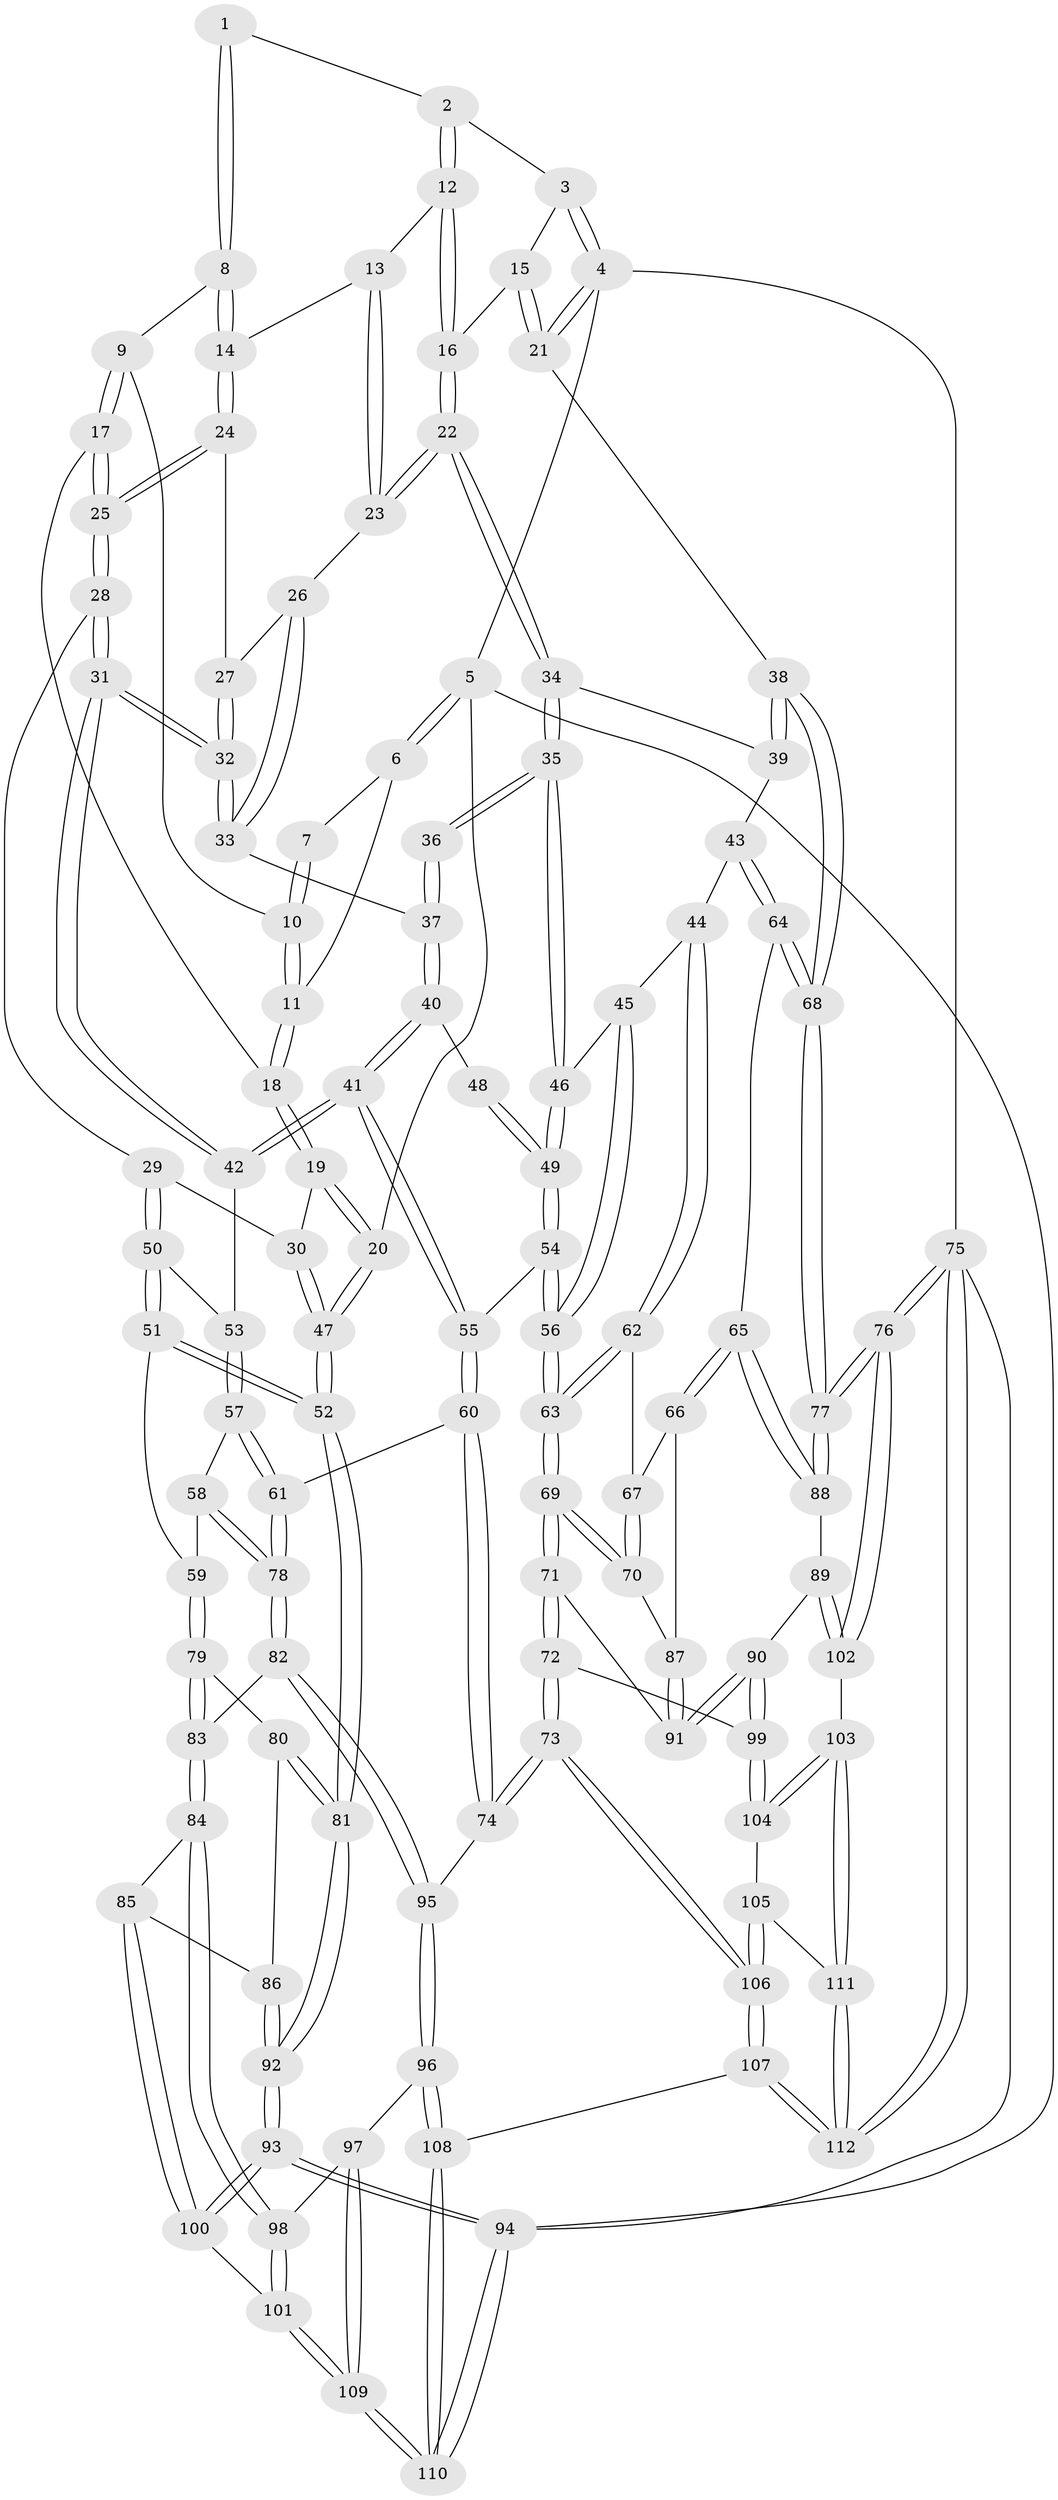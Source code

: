 // coarse degree distribution, {3: 0.19642857142857142, 4: 0.30357142857142855, 7: 0.03571428571428571, 5: 0.3392857142857143, 6: 0.07142857142857142, 8: 0.05357142857142857}
// Generated by graph-tools (version 1.1) at 2025/05/03/04/25 22:05:17]
// undirected, 112 vertices, 277 edges
graph export_dot {
graph [start="1"]
  node [color=gray90,style=filled];
  1 [pos="+0.625416302193197+0"];
  2 [pos="+0.6590312574986508+0"];
  3 [pos="+0.865104510541568+0"];
  4 [pos="+1+0"];
  5 [pos="+0+0"];
  6 [pos="+0.19381230024187143+0"];
  7 [pos="+0.5528055669931917+0"];
  8 [pos="+0.5426322105723502+0.21019746647807974"];
  9 [pos="+0.4848397024648486+0.15311080395398663"];
  10 [pos="+0.4751948945237166+0.09777007388259464"];
  11 [pos="+0.2887647533675147+0.1354748989053883"];
  12 [pos="+0.6687048573672196+0.10860372580721765"];
  13 [pos="+0.5800903797998059+0.21239918436584862"];
  14 [pos="+0.5443497554419174+0.21304194825268236"];
  15 [pos="+0.8780775922514724+0.14548393109597893"];
  16 [pos="+0.7863014484080737+0.27245271312516056"];
  17 [pos="+0.3654979661656383+0.21525016155493046"];
  18 [pos="+0.28837939451858846+0.15925078651084937"];
  19 [pos="+0.1606813397847305+0.29420213727477534"];
  20 [pos="+0+0"];
  21 [pos="+1+0.32844346519993556"];
  22 [pos="+0.7830749047489224+0.2874941913569981"];
  23 [pos="+0.6669487364139337+0.2775032958741576"];
  24 [pos="+0.5268652657557442+0.24147367588840107"];
  25 [pos="+0.39074718979826206+0.26007387103938334"];
  26 [pos="+0.5964297766432273+0.34031748494622305"];
  27 [pos="+0.5267630480165028+0.25293793208847076"];
  28 [pos="+0.39045436846990933+0.36367661419325364"];
  29 [pos="+0.18951333301446033+0.353683420720554"];
  30 [pos="+0.16195870252620545+0.3184437233107089"];
  31 [pos="+0.43246055529047445+0.4113639848472356"];
  32 [pos="+0.4896471761532918+0.3593356758809473"];
  33 [pos="+0.5921221610425594+0.3514435312269743"];
  34 [pos="+0.7850321675590819+0.293192398231612"];
  35 [pos="+0.7306292015047434+0.4009582668711929"];
  36 [pos="+0.7022648959631403+0.4071676738538529"];
  37 [pos="+0.6020635684356067+0.3776513877793667"];
  38 [pos="+1+0.3384779357513596"];
  39 [pos="+0.888968952272576+0.3575254425452887"];
  40 [pos="+0.5735851665951532+0.44409731566630534"];
  41 [pos="+0.5160484179333023+0.5034102308508813"];
  42 [pos="+0.43732633808734206+0.4411057047640198"];
  43 [pos="+0.8757353780797748+0.5218102976967852"];
  44 [pos="+0.8631537371367175+0.5252632524967398"];
  45 [pos="+0.7482564717116026+0.46829828888194724"];
  46 [pos="+0.7373301234508957+0.4297869579356573"];
  47 [pos="+0+0.5146574857430943"];
  48 [pos="+0.6645820547477653+0.43589008876868457"];
  49 [pos="+0.6286353193337292+0.5171217685421919"];
  50 [pos="+0.20347256692961183+0.45045499860848376"];
  51 [pos="+0.17061366963665447+0.5308185254337184"];
  52 [pos="+0+0.5561054846663985"];
  53 [pos="+0.355510305501523+0.5034194222797046"];
  54 [pos="+0.6095352148684476+0.5533078684060894"];
  55 [pos="+0.5344297583939971+0.5396920824140529"];
  56 [pos="+0.679905743512116+0.5880535432078111"];
  57 [pos="+0.3337206492807218+0.586627979833172"];
  58 [pos="+0.22997803441809983+0.6054756451440074"];
  59 [pos="+0.20516829462758654+0.6015405810682446"];
  60 [pos="+0.47848621727912094+0.6679268454106587"];
  61 [pos="+0.38225134297696095+0.6498440128814147"];
  62 [pos="+0.8379308260932661+0.5555268194259216"];
  63 [pos="+0.6912538673687112+0.6064379072623741"];
  64 [pos="+0.9839812606511797+0.5736298662067167"];
  65 [pos="+0.8966353120080897+0.6796537291729745"];
  66 [pos="+0.875542077616642+0.6755804135873079"];
  67 [pos="+0.8354141070037002+0.5769831942403211"];
  68 [pos="+1+0.5550286025356166"];
  69 [pos="+0.7086747255747113+0.6986883807519154"];
  70 [pos="+0.7968250773118986+0.6752937917119113"];
  71 [pos="+0.7005657256759195+0.7209987278383914"];
  72 [pos="+0.6781069692564153+0.7553499035669491"];
  73 [pos="+0.5830512118044876+0.8214442436840503"];
  74 [pos="+0.5332455725408856+0.7985244954559712"];
  75 [pos="+1+1"];
  76 [pos="+1+0.7481425924311482"];
  77 [pos="+1+0.6419450010689041"];
  78 [pos="+0.30763595466525057+0.7334530158352691"];
  79 [pos="+0.19739484848457525+0.6155573806122836"];
  80 [pos="+0.17462117567392055+0.6378441890518025"];
  81 [pos="+0+0.5629050935331765"];
  82 [pos="+0.3067961181153266+0.7358049061722933"];
  83 [pos="+0.24310709208867262+0.7576934069872014"];
  84 [pos="+0.2176159864265106+0.7794789950734623"];
  85 [pos="+0.1478030669025084+0.7713437577127504"];
  86 [pos="+0.10656251952032188+0.7300514534946158"];
  87 [pos="+0.8155341103898414+0.6777130776420072"];
  88 [pos="+0.9051968715790184+0.7158036429012541"];
  89 [pos="+0.9155129001727043+0.7913955900221916"];
  90 [pos="+0.8909432675878297+0.7926341850956217"];
  91 [pos="+0.8551119873043773+0.7723691849108283"];
  92 [pos="+0+0.6941412437614646"];
  93 [pos="+0+1"];
  94 [pos="+0+1"];
  95 [pos="+0.395076563705472+0.8496969344370928"];
  96 [pos="+0.38709075812515+0.8598051277811476"];
  97 [pos="+0.34777693402701565+0.8758516376233457"];
  98 [pos="+0.2527613244579268+0.8751636142352195"];
  99 [pos="+0.7997317505902833+0.843826679611253"];
  100 [pos="+0.11214924502752953+0.9126764886396046"];
  101 [pos="+0.20701996288016777+0.9270132188728603"];
  102 [pos="+0.9388490762993148+0.8083974778195783"];
  103 [pos="+0.9097729023267689+0.9537340936217908"];
  104 [pos="+0.8023059293431807+0.8832784492022245"];
  105 [pos="+0.7090252162482712+0.9600889725826117"];
  106 [pos="+0.6257706349286593+0.9921693879504115"];
  107 [pos="+0.5933598902931415+1"];
  108 [pos="+0.45698594980495444+1"];
  109 [pos="+0.2730284787553073+1"];
  110 [pos="+0.30289976795396895+1"];
  111 [pos="+0.9151935197781834+0.9774359780245796"];
  112 [pos="+1+1"];
  1 -- 2;
  1 -- 8;
  1 -- 8;
  2 -- 3;
  2 -- 12;
  2 -- 12;
  3 -- 4;
  3 -- 4;
  3 -- 15;
  4 -- 5;
  4 -- 21;
  4 -- 21;
  4 -- 75;
  5 -- 6;
  5 -- 6;
  5 -- 20;
  5 -- 94;
  6 -- 7;
  6 -- 11;
  7 -- 10;
  7 -- 10;
  8 -- 9;
  8 -- 14;
  8 -- 14;
  9 -- 10;
  9 -- 17;
  9 -- 17;
  10 -- 11;
  10 -- 11;
  11 -- 18;
  11 -- 18;
  12 -- 13;
  12 -- 16;
  12 -- 16;
  13 -- 14;
  13 -- 23;
  13 -- 23;
  14 -- 24;
  14 -- 24;
  15 -- 16;
  15 -- 21;
  15 -- 21;
  16 -- 22;
  16 -- 22;
  17 -- 18;
  17 -- 25;
  17 -- 25;
  18 -- 19;
  18 -- 19;
  19 -- 20;
  19 -- 20;
  19 -- 30;
  20 -- 47;
  20 -- 47;
  21 -- 38;
  22 -- 23;
  22 -- 23;
  22 -- 34;
  22 -- 34;
  23 -- 26;
  24 -- 25;
  24 -- 25;
  24 -- 27;
  25 -- 28;
  25 -- 28;
  26 -- 27;
  26 -- 33;
  26 -- 33;
  27 -- 32;
  27 -- 32;
  28 -- 29;
  28 -- 31;
  28 -- 31;
  29 -- 30;
  29 -- 50;
  29 -- 50;
  30 -- 47;
  30 -- 47;
  31 -- 32;
  31 -- 32;
  31 -- 42;
  31 -- 42;
  32 -- 33;
  32 -- 33;
  33 -- 37;
  34 -- 35;
  34 -- 35;
  34 -- 39;
  35 -- 36;
  35 -- 36;
  35 -- 46;
  35 -- 46;
  36 -- 37;
  36 -- 37;
  37 -- 40;
  37 -- 40;
  38 -- 39;
  38 -- 39;
  38 -- 68;
  38 -- 68;
  39 -- 43;
  40 -- 41;
  40 -- 41;
  40 -- 48;
  41 -- 42;
  41 -- 42;
  41 -- 55;
  41 -- 55;
  42 -- 53;
  43 -- 44;
  43 -- 64;
  43 -- 64;
  44 -- 45;
  44 -- 62;
  44 -- 62;
  45 -- 46;
  45 -- 56;
  45 -- 56;
  46 -- 49;
  46 -- 49;
  47 -- 52;
  47 -- 52;
  48 -- 49;
  48 -- 49;
  49 -- 54;
  49 -- 54;
  50 -- 51;
  50 -- 51;
  50 -- 53;
  51 -- 52;
  51 -- 52;
  51 -- 59;
  52 -- 81;
  52 -- 81;
  53 -- 57;
  53 -- 57;
  54 -- 55;
  54 -- 56;
  54 -- 56;
  55 -- 60;
  55 -- 60;
  56 -- 63;
  56 -- 63;
  57 -- 58;
  57 -- 61;
  57 -- 61;
  58 -- 59;
  58 -- 78;
  58 -- 78;
  59 -- 79;
  59 -- 79;
  60 -- 61;
  60 -- 74;
  60 -- 74;
  61 -- 78;
  61 -- 78;
  62 -- 63;
  62 -- 63;
  62 -- 67;
  63 -- 69;
  63 -- 69;
  64 -- 65;
  64 -- 68;
  64 -- 68;
  65 -- 66;
  65 -- 66;
  65 -- 88;
  65 -- 88;
  66 -- 67;
  66 -- 87;
  67 -- 70;
  67 -- 70;
  68 -- 77;
  68 -- 77;
  69 -- 70;
  69 -- 70;
  69 -- 71;
  69 -- 71;
  70 -- 87;
  71 -- 72;
  71 -- 72;
  71 -- 91;
  72 -- 73;
  72 -- 73;
  72 -- 99;
  73 -- 74;
  73 -- 74;
  73 -- 106;
  73 -- 106;
  74 -- 95;
  75 -- 76;
  75 -- 76;
  75 -- 112;
  75 -- 112;
  75 -- 94;
  76 -- 77;
  76 -- 77;
  76 -- 102;
  76 -- 102;
  77 -- 88;
  77 -- 88;
  78 -- 82;
  78 -- 82;
  79 -- 80;
  79 -- 83;
  79 -- 83;
  80 -- 81;
  80 -- 81;
  80 -- 86;
  81 -- 92;
  81 -- 92;
  82 -- 83;
  82 -- 95;
  82 -- 95;
  83 -- 84;
  83 -- 84;
  84 -- 85;
  84 -- 98;
  84 -- 98;
  85 -- 86;
  85 -- 100;
  85 -- 100;
  86 -- 92;
  86 -- 92;
  87 -- 91;
  87 -- 91;
  88 -- 89;
  89 -- 90;
  89 -- 102;
  89 -- 102;
  90 -- 91;
  90 -- 91;
  90 -- 99;
  90 -- 99;
  92 -- 93;
  92 -- 93;
  93 -- 94;
  93 -- 94;
  93 -- 100;
  93 -- 100;
  94 -- 110;
  94 -- 110;
  95 -- 96;
  95 -- 96;
  96 -- 97;
  96 -- 108;
  96 -- 108;
  97 -- 98;
  97 -- 109;
  97 -- 109;
  98 -- 101;
  98 -- 101;
  99 -- 104;
  99 -- 104;
  100 -- 101;
  101 -- 109;
  101 -- 109;
  102 -- 103;
  103 -- 104;
  103 -- 104;
  103 -- 111;
  103 -- 111;
  104 -- 105;
  105 -- 106;
  105 -- 106;
  105 -- 111;
  106 -- 107;
  106 -- 107;
  107 -- 108;
  107 -- 112;
  107 -- 112;
  108 -- 110;
  108 -- 110;
  109 -- 110;
  109 -- 110;
  111 -- 112;
  111 -- 112;
}
